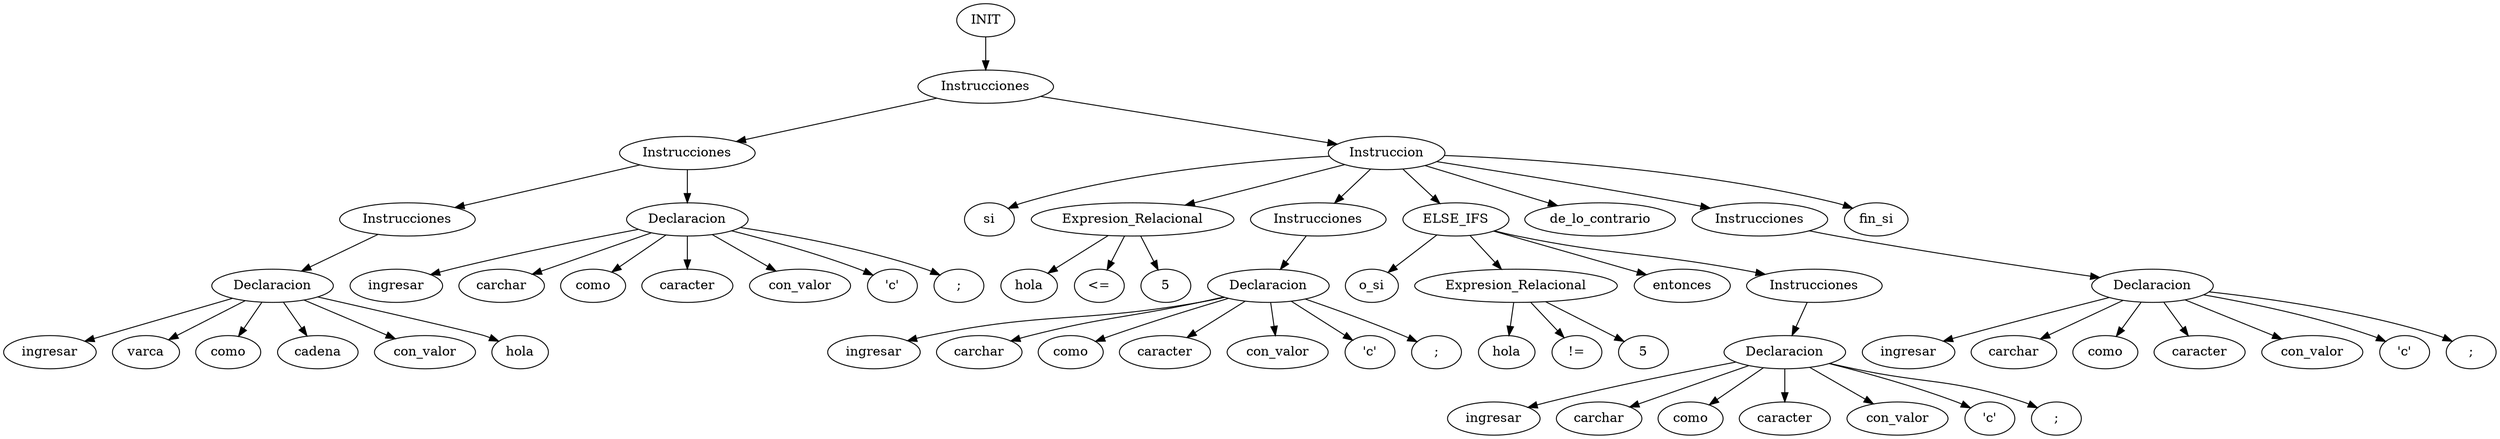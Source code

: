digraph G{
"node584129406" [ label = "INIT",];
"node841466248" [ label = "Instrucciones",];
"node303571474" [ label = "Instrucciones",];
"node1812640191" [ label = "Instrucciones",];
"node1185570219" [ label = "Declaracion",];
"node1242427255" [ label = "ingresar",];
"node1185570219" -> "node1242427255" [ label = "",];
"node425090198" [ label = "varca",];
"node1185570219" -> "node425090198" [ label = "",];
"node552112458" [ label = "como",];
"node1185570219" -> "node552112458" [ label = "",];
"node876337145" [ label = "cadena",];
"node1185570219" -> "node876337145" [ label = "",];
"node292085854" [ label = "con_valor",];
"node1185570219" -> "node292085854" [ label = "",];
"node980528137" [ label = "hola",];
"node1185570219" -> "node980528137" [ label = "",];
"node1812640191" -> "node1185570219" [ label = "",];
"node303571474" -> "node1812640191" [ label = "",];
"node1584859340" [ label = "Declaracion",];
"node882481380" [ label = "ingresar",];
"node1584859340" -> "node882481380" [ label = "",];
"node1646650425" [ label = "carchar",];
"node1584859340" -> "node1646650425" [ label = "",];
"node1434652048" [ label = "como",];
"node1584859340" -> "node1434652048" [ label = "",];
"node861167236" [ label = "caracter",];
"node1584859340" -> "node861167236" [ label = "",];
"node1274195634" [ label = "con_valor",];
"node1584859340" -> "node1274195634" [ label = "",];
"node104566745" [ label = "'c'",];
"node1584859340" -> "node104566745" [ label = "",];
"node1268382979" [ label = ";",];
"node1584859340" -> "node1268382979" [ label = "",];
"node303571474" -> "node1584859340" [ label = "",];
"node841466248" -> "node303571474" [ label = "",];
"node1512585866" [ label = "Instruccion",];
"node74553411" [ label = "si",];
"node1512585866" -> "node74553411" [ label = "",];
"node1584306771" [ label = "Expresion_Relacional",];
"node1511720312" [ label = "hola",];
"node1584306771" -> "node1511720312" [ label = "",];
"node1098684635" [ label = "<=",];
"node1584306771" -> "node1098684635" [ label = "",];
"node1229435703" [ label = "5",];
"node1584306771" -> "node1229435703" [ label = "",];
"node1512585866" -> "node1584306771" [ label = "",];
"node1674642510" [ label = "Instrucciones",];
"node1633942921" [ label = "Declaracion",];
"node1157372734" [ label = "ingresar",];
"node1633942921" -> "node1157372734" [ label = "",];
"node810997405" [ label = "carchar",];
"node1633942921" -> "node810997405" [ label = "",];
"node1531856813" [ label = "como",];
"node1633942921" -> "node1531856813" [ label = "",];
"node624916216" [ label = "caracter",];
"node1633942921" -> "node624916216" [ label = "",];
"node20884618" [ label = "con_valor",];
"node1633942921" -> "node20884618" [ label = "",];
"node131751950" [ label = "'c'",];
"node1633942921" -> "node131751950" [ label = "",];
"node780151927" [ label = ";",];
"node1633942921" -> "node780151927" [ label = "",];
"node1674642510" -> "node1633942921" [ label = "",];
"node1512585866" -> "node1674642510" [ label = "",];
"node1884686313" [ label = "ELSE_IFS",];
"node75022229" [ label = "o_si",];
"node1884686313" -> "node75022229" [ label = "",];
"node1358324996" [ label = "Expresion_Relacional",];
"node2142898425" [ label = "hola",];
"node1358324996" -> "node2142898425" [ label = "",];
"node1066607016" [ label = "!=",];
"node1358324996" -> "node1066607016" [ label = "",];
"node2119611864" [ label = "5",];
"node1358324996" -> "node2119611864" [ label = "",];
"node1884686313" -> "node1358324996" [ label = "",];
"node501948755" [ label = "entonces",];
"node1884686313" -> "node501948755" [ label = "",];
"node850993111" [ label = "Instrucciones",];
"node344061513" [ label = "Declaracion",];
"node1605532020" [ label = "ingresar",];
"node344061513" -> "node1605532020" [ label = "",];
"node454507112" [ label = "carchar",];
"node344061513" -> "node454507112" [ label = "",];
"node1630194042" [ label = "como",];
"node344061513" -> "node1630194042" [ label = "",];
"node2046974120" [ label = "caracter",];
"node344061513" -> "node2046974120" [ label = "",];
"node909633349" [ label = "con_valor",];
"node344061513" -> "node909633349" [ label = "",];
"node349261713" [ label = "'c'",];
"node344061513" -> "node349261713" [ label = "",];
"node587670888" [ label = ";",];
"node344061513" -> "node587670888" [ label = "",];
"node850993111" -> "node344061513" [ label = "",];
"node1884686313" -> "node850993111" [ label = "",];
"node1512585866" -> "node1884686313" [ label = "",];
"node1260977848" [ label = "de_lo_contrario",];
"node1512585866" -> "node1260977848" [ label = "",];
"node1110189399" [ label = "Instrucciones",];
"node1553946436" [ label = "Declaracion",];
"node1185482202" [ label = "ingresar",];
"node1553946436" -> "node1185482202" [ label = "",];
"node1257832073" [ label = "carchar",];
"node1553946436" -> "node1257832073" [ label = "",];
"node1767730204" [ label = "como",];
"node1553946436" -> "node1767730204" [ label = "",];
"node1331569412" [ label = "caracter",];
"node1553946436" -> "node1331569412" [ label = "",];
"node1096247520" [ label = "con_valor",];
"node1553946436" -> "node1096247520" [ label = "",];
"node1289149173" [ label = "'c'",];
"node1553946436" -> "node1289149173" [ label = "",];
"node1323922175" [ label = ";",];
"node1553946436" -> "node1323922175" [ label = "",];
"node1110189399" -> "node1553946436" [ label = "",];
"node1512585866" -> "node1110189399" [ label = "",];
"node1888562725" [ label = "fin_si",];
"node1512585866" -> "node1888562725" [ label = "",];
"node841466248" -> "node1512585866" [ label = "",];
"node584129406" -> "node841466248" [ label = "",];
}